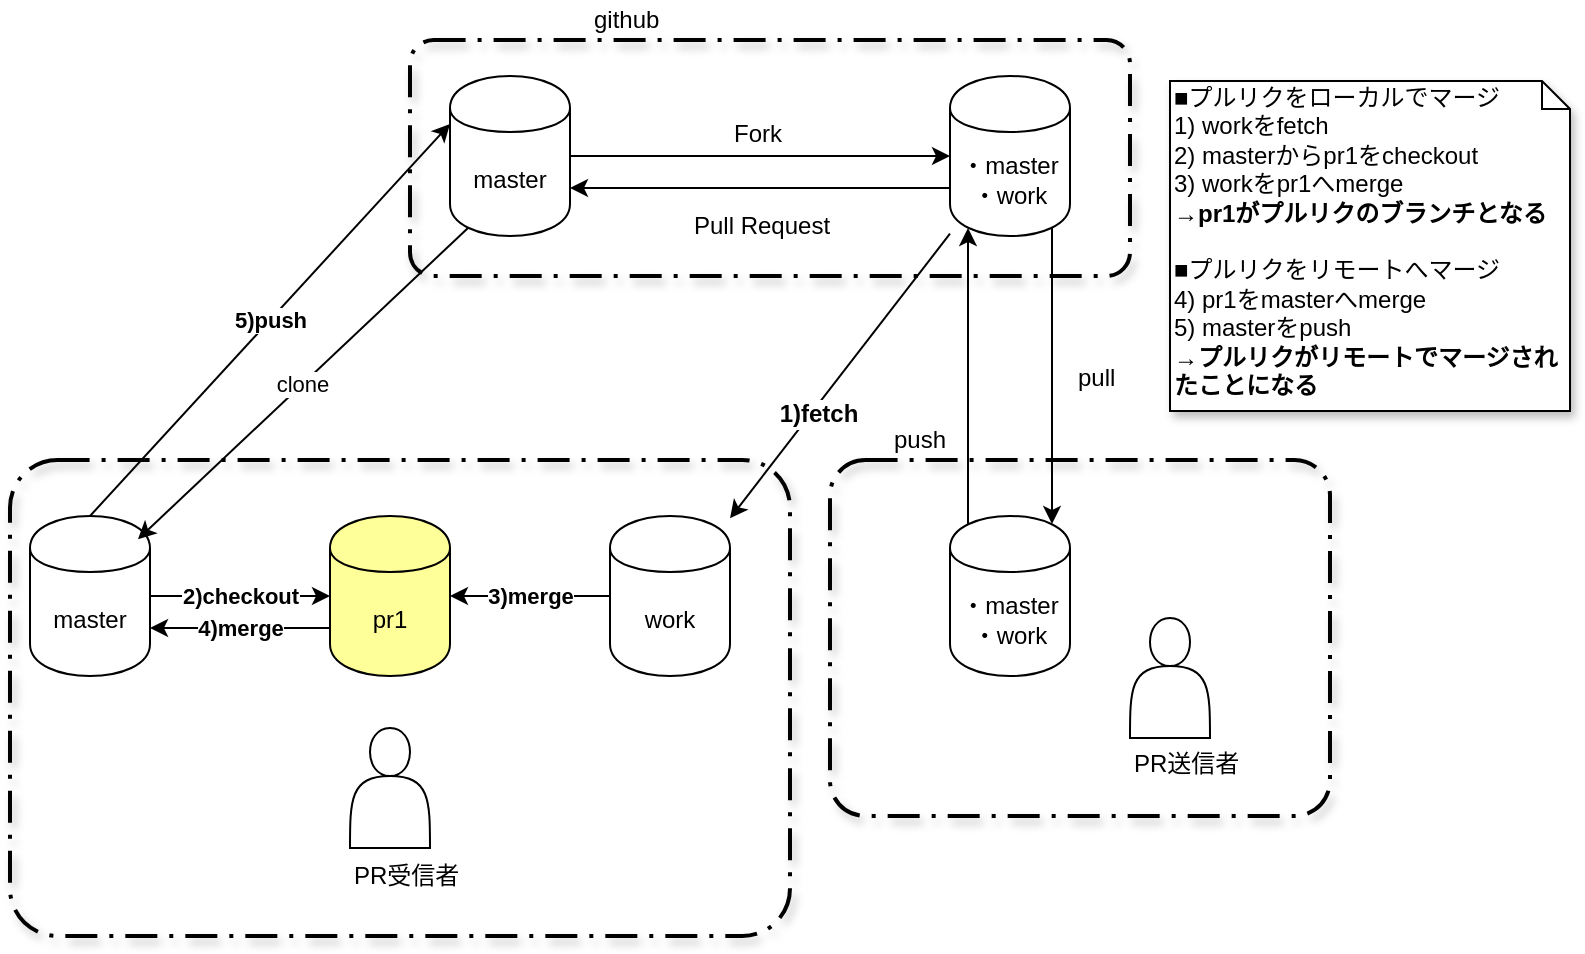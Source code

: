 <mxfile version="11.0.5" type="device"><diagram id="o3WGa-bQ-HMSUD6SniEm" name="ページ1"><mxGraphModel dx="1546" dy="1012" grid="1" gridSize="10" guides="1" tooltips="1" connect="1" arrows="1" fold="1" page="1" pageScale="1" pageWidth="827" pageHeight="1169" math="0" shadow="0"><root><mxCell id="0"/><mxCell id="1" parent="0"/><mxCell id="LWRMqUO6epamD1l0oFt6-1" value="" style="rounded=1;arcSize=10;dashed=1;strokeColor=#000000;fillColor=none;gradientColor=none;dashPattern=8 3 1 3;strokeWidth=2;shadow=1;" vertex="1" parent="1"><mxGeometry x="210" y="212" width="360" height="118" as="geometry"/></mxCell><mxCell id="LWRMqUO6epamD1l0oFt6-2" value="" style="rounded=1;arcSize=10;dashed=1;strokeColor=#000000;fillColor=none;gradientColor=none;dashPattern=8 3 1 3;strokeWidth=2;shadow=1;" vertex="1" parent="1"><mxGeometry x="10" y="422" width="390" height="238" as="geometry"/></mxCell><mxCell id="LWRMqUO6epamD1l0oFt6-3" value="" style="rounded=1;arcSize=10;dashed=1;strokeColor=#000000;fillColor=none;gradientColor=none;dashPattern=8 3 1 3;strokeWidth=2;shadow=1;" vertex="1" parent="1"><mxGeometry x="420" y="422" width="250" height="178" as="geometry"/></mxCell><mxCell id="LWRMqUO6epamD1l0oFt6-4" style="edgeStyle=orthogonalEdgeStyle;rounded=0;orthogonalLoop=1;jettySize=auto;html=1;" edge="1" parent="1" source="LWRMqUO6epamD1l0oFt6-5" target="LWRMqUO6epamD1l0oFt6-8"><mxGeometry relative="1" as="geometry"/></mxCell><mxCell id="LWRMqUO6epamD1l0oFt6-5" value="master" style="shape=cylinder;whiteSpace=wrap;html=1;boundedLbl=1;backgroundOutline=1;" vertex="1" parent="1"><mxGeometry x="230" y="230" width="60" height="80" as="geometry"/></mxCell><mxCell id="LWRMqUO6epamD1l0oFt6-6" style="edgeStyle=orthogonalEdgeStyle;rounded=0;orthogonalLoop=1;jettySize=auto;html=1;entryX=1;entryY=0.7;entryDx=0;entryDy=0;exitX=0;exitY=0.7;exitDx=0;exitDy=0;" edge="1" parent="1" source="LWRMqUO6epamD1l0oFt6-8" target="LWRMqUO6epamD1l0oFt6-5"><mxGeometry relative="1" as="geometry"/></mxCell><mxCell id="LWRMqUO6epamD1l0oFt6-7" style="edgeStyle=orthogonalEdgeStyle;rounded=0;orthogonalLoop=1;jettySize=auto;html=1;exitX=0.85;exitY=0.95;exitDx=0;exitDy=0;exitPerimeter=0;entryX=0.85;entryY=0.05;entryDx=0;entryDy=0;entryPerimeter=0;" edge="1" parent="1" source="LWRMqUO6epamD1l0oFt6-8" target="LWRMqUO6epamD1l0oFt6-12"><mxGeometry relative="1" as="geometry"/></mxCell><mxCell id="LWRMqUO6epamD1l0oFt6-8" value="・master&lt;br&gt;・work" style="shape=cylinder;whiteSpace=wrap;html=1;boundedLbl=1;backgroundOutline=1;" vertex="1" parent="1"><mxGeometry x="480" y="230" width="60" height="80" as="geometry"/></mxCell><mxCell id="LWRMqUO6epamD1l0oFt6-9" value="&lt;b&gt;3)merge&lt;/b&gt;" style="edgeStyle=orthogonalEdgeStyle;rounded=0;orthogonalLoop=1;jettySize=auto;html=1;entryX=1;entryY=0.5;entryDx=0;entryDy=0;" edge="1" parent="1" source="LWRMqUO6epamD1l0oFt6-10" target="LWRMqUO6epamD1l0oFt6-27"><mxGeometry relative="1" as="geometry"/></mxCell><mxCell id="LWRMqUO6epamD1l0oFt6-10" value="work" style="shape=cylinder;whiteSpace=wrap;html=1;boundedLbl=1;backgroundOutline=1;" vertex="1" parent="1"><mxGeometry x="310" y="450" width="60" height="80" as="geometry"/></mxCell><mxCell id="LWRMqUO6epamD1l0oFt6-11" style="edgeStyle=orthogonalEdgeStyle;rounded=0;orthogonalLoop=1;jettySize=auto;html=1;exitX=0.15;exitY=0.05;exitDx=0;exitDy=0;exitPerimeter=0;entryX=0.15;entryY=0.95;entryDx=0;entryDy=0;entryPerimeter=0;" edge="1" parent="1" source="LWRMqUO6epamD1l0oFt6-12" target="LWRMqUO6epamD1l0oFt6-8"><mxGeometry relative="1" as="geometry"/></mxCell><mxCell id="LWRMqUO6epamD1l0oFt6-12" value="・master&lt;br&gt;・work" style="shape=cylinder;whiteSpace=wrap;html=1;boundedLbl=1;backgroundOutline=1;" vertex="1" parent="1"><mxGeometry x="480" y="450" width="60" height="80" as="geometry"/></mxCell><mxCell id="LWRMqUO6epamD1l0oFt6-13" value="Fork" style="text;html=1;resizable=0;points=[];autosize=1;align=left;verticalAlign=top;spacingTop=-4;" vertex="1" parent="1"><mxGeometry x="370" y="249" width="40" height="20" as="geometry"/></mxCell><mxCell id="LWRMqUO6epamD1l0oFt6-14" value="Pull Request" style="text;html=1;resizable=0;points=[];autosize=1;align=left;verticalAlign=top;spacingTop=-4;" vertex="1" parent="1"><mxGeometry x="350" y="295" width="80" height="20" as="geometry"/></mxCell><mxCell id="LWRMqUO6epamD1l0oFt6-15" value="pull" style="text;html=1;resizable=0;points=[];autosize=1;align=left;verticalAlign=top;spacingTop=-4;" vertex="1" parent="1"><mxGeometry x="542" y="371" width="30" height="20" as="geometry"/></mxCell><mxCell id="LWRMqUO6epamD1l0oFt6-16" value="push" style="text;html=1;resizable=0;points=[];autosize=1;align=left;verticalAlign=top;spacingTop=-4;" vertex="1" parent="1"><mxGeometry x="450" y="402" width="40" height="20" as="geometry"/></mxCell><mxCell id="LWRMqUO6epamD1l0oFt6-17" value="" style="endArrow=classic;html=1;" edge="1" parent="1" source="LWRMqUO6epamD1l0oFt6-8" target="LWRMqUO6epamD1l0oFt6-10"><mxGeometry width="50" height="50" relative="1" as="geometry"><mxPoint x="350" y="412" as="sourcePoint"/><mxPoint x="400" y="362" as="targetPoint"/></mxGeometry></mxCell><mxCell id="LWRMqUO6epamD1l0oFt6-18" value="&lt;b&gt;1)fetch&lt;/b&gt;" style="text;html=1;resizable=0;points=[];align=center;verticalAlign=middle;labelBackgroundColor=#ffffff;" vertex="1" connectable="0" parent="LWRMqUO6epamD1l0oFt6-17"><mxGeometry x="0.245" y="3" relative="1" as="geometry"><mxPoint y="-1" as="offset"/></mxGeometry></mxCell><mxCell id="LWRMqUO6epamD1l0oFt6-19" value="" style="shape=actor;whiteSpace=wrap;html=1;" vertex="1" parent="1"><mxGeometry x="180" y="556" width="40" height="60" as="geometry"/></mxCell><mxCell id="LWRMqUO6epamD1l0oFt6-20" value="PR受信者" style="text;html=1;resizable=0;points=[];autosize=1;align=left;verticalAlign=top;spacingTop=-4;" vertex="1" parent="1"><mxGeometry x="180" y="620" width="70" height="20" as="geometry"/></mxCell><mxCell id="LWRMqUO6epamD1l0oFt6-21" value="" style="shape=actor;whiteSpace=wrap;html=1;" vertex="1" parent="1"><mxGeometry x="570" y="501" width="40" height="60" as="geometry"/></mxCell><mxCell id="LWRMqUO6epamD1l0oFt6-22" value="PR送信者" style="text;html=1;resizable=0;points=[];autosize=1;align=left;verticalAlign=top;spacingTop=-4;" vertex="1" parent="1"><mxGeometry x="570" y="564" width="70" height="20" as="geometry"/></mxCell><mxCell id="LWRMqUO6epamD1l0oFt6-23" value="2)checkout" style="edgeStyle=orthogonalEdgeStyle;rounded=0;orthogonalLoop=1;jettySize=auto;html=1;exitX=1;exitY=0.5;exitDx=0;exitDy=0;entryX=0;entryY=0.5;entryDx=0;entryDy=0;fontStyle=1" edge="1" parent="1" source="LWRMqUO6epamD1l0oFt6-24" target="LWRMqUO6epamD1l0oFt6-27"><mxGeometry relative="1" as="geometry"/></mxCell><mxCell id="LWRMqUO6epamD1l0oFt6-24" value="master" style="shape=cylinder;whiteSpace=wrap;html=1;boundedLbl=1;backgroundOutline=1;" vertex="1" parent="1"><mxGeometry x="20" y="450" width="60" height="80" as="geometry"/></mxCell><mxCell id="LWRMqUO6epamD1l0oFt6-25" value="clone" style="endArrow=classic;html=1;entryX=0.9;entryY=0.145;entryDx=0;entryDy=0;entryPerimeter=0;exitX=0.15;exitY=0.95;exitDx=0;exitDy=0;exitPerimeter=0;" edge="1" parent="1" source="LWRMqUO6epamD1l0oFt6-5" target="LWRMqUO6epamD1l0oFt6-24"><mxGeometry width="50" height="50" relative="1" as="geometry"><mxPoint x="200" y="391" as="sourcePoint"/><mxPoint x="250" y="341" as="targetPoint"/></mxGeometry></mxCell><mxCell id="LWRMqUO6epamD1l0oFt6-26" value="&lt;b&gt;4)merge&lt;/b&gt;" style="edgeStyle=orthogonalEdgeStyle;rounded=0;orthogonalLoop=1;jettySize=auto;html=1;exitX=0;exitY=0.7;exitDx=0;exitDy=0;entryX=1;entryY=0.7;entryDx=0;entryDy=0;" edge="1" parent="1" source="LWRMqUO6epamD1l0oFt6-27" target="LWRMqUO6epamD1l0oFt6-24"><mxGeometry relative="1" as="geometry"/></mxCell><mxCell id="LWRMqUO6epamD1l0oFt6-27" value="pr1" style="shape=cylinder;whiteSpace=wrap;html=1;boundedLbl=1;backgroundOutline=1;fillColor=#FFFF99;" vertex="1" parent="1"><mxGeometry x="170" y="450" width="60" height="80" as="geometry"/></mxCell><mxCell id="LWRMqUO6epamD1l0oFt6-28" value="github" style="text;html=1;resizable=0;points=[];autosize=1;align=left;verticalAlign=top;spacingTop=-4;" vertex="1" parent="1"><mxGeometry x="300" y="192" width="50" height="20" as="geometry"/></mxCell><mxCell id="LWRMqUO6epamD1l0oFt6-29" value="■プルリクをローカルでマージ&lt;br&gt;1) workをfetch&lt;br&gt;2) masterからpr1をcheckout&lt;br&gt;3) workをpr1へmerge&lt;br&gt;&lt;b&gt;→pr1がプルリクのブランチとなる&lt;/b&gt;&lt;br&gt;&lt;br&gt;■プルリクをリモートへマージ&lt;br&gt;4) pr1をmasterへmerge&lt;br&gt;5) masterをpush&lt;br&gt;&lt;b&gt;→プルリクがリモートでマージされたことになる&lt;/b&gt;" style="shape=note;whiteSpace=wrap;html=1;size=14;verticalAlign=top;align=left;spacingTop=-6;shadow=1;" vertex="1" parent="1"><mxGeometry x="590" y="232.5" width="200" height="165" as="geometry"/></mxCell><mxCell id="LWRMqUO6epamD1l0oFt6-30" value="&lt;b&gt;5)push&lt;/b&gt;" style="endArrow=classic;html=1;exitX=0.5;exitY=0;exitDx=0;exitDy=0;entryX=0;entryY=0.3;entryDx=0;entryDy=0;" edge="1" parent="1" source="LWRMqUO6epamD1l0oFt6-24" target="LWRMqUO6epamD1l0oFt6-5"><mxGeometry width="50" height="50" relative="1" as="geometry"><mxPoint x="235" y="402" as="sourcePoint"/><mxPoint x="285" y="352" as="targetPoint"/></mxGeometry></mxCell></root></mxGraphModel></diagram></mxfile>
